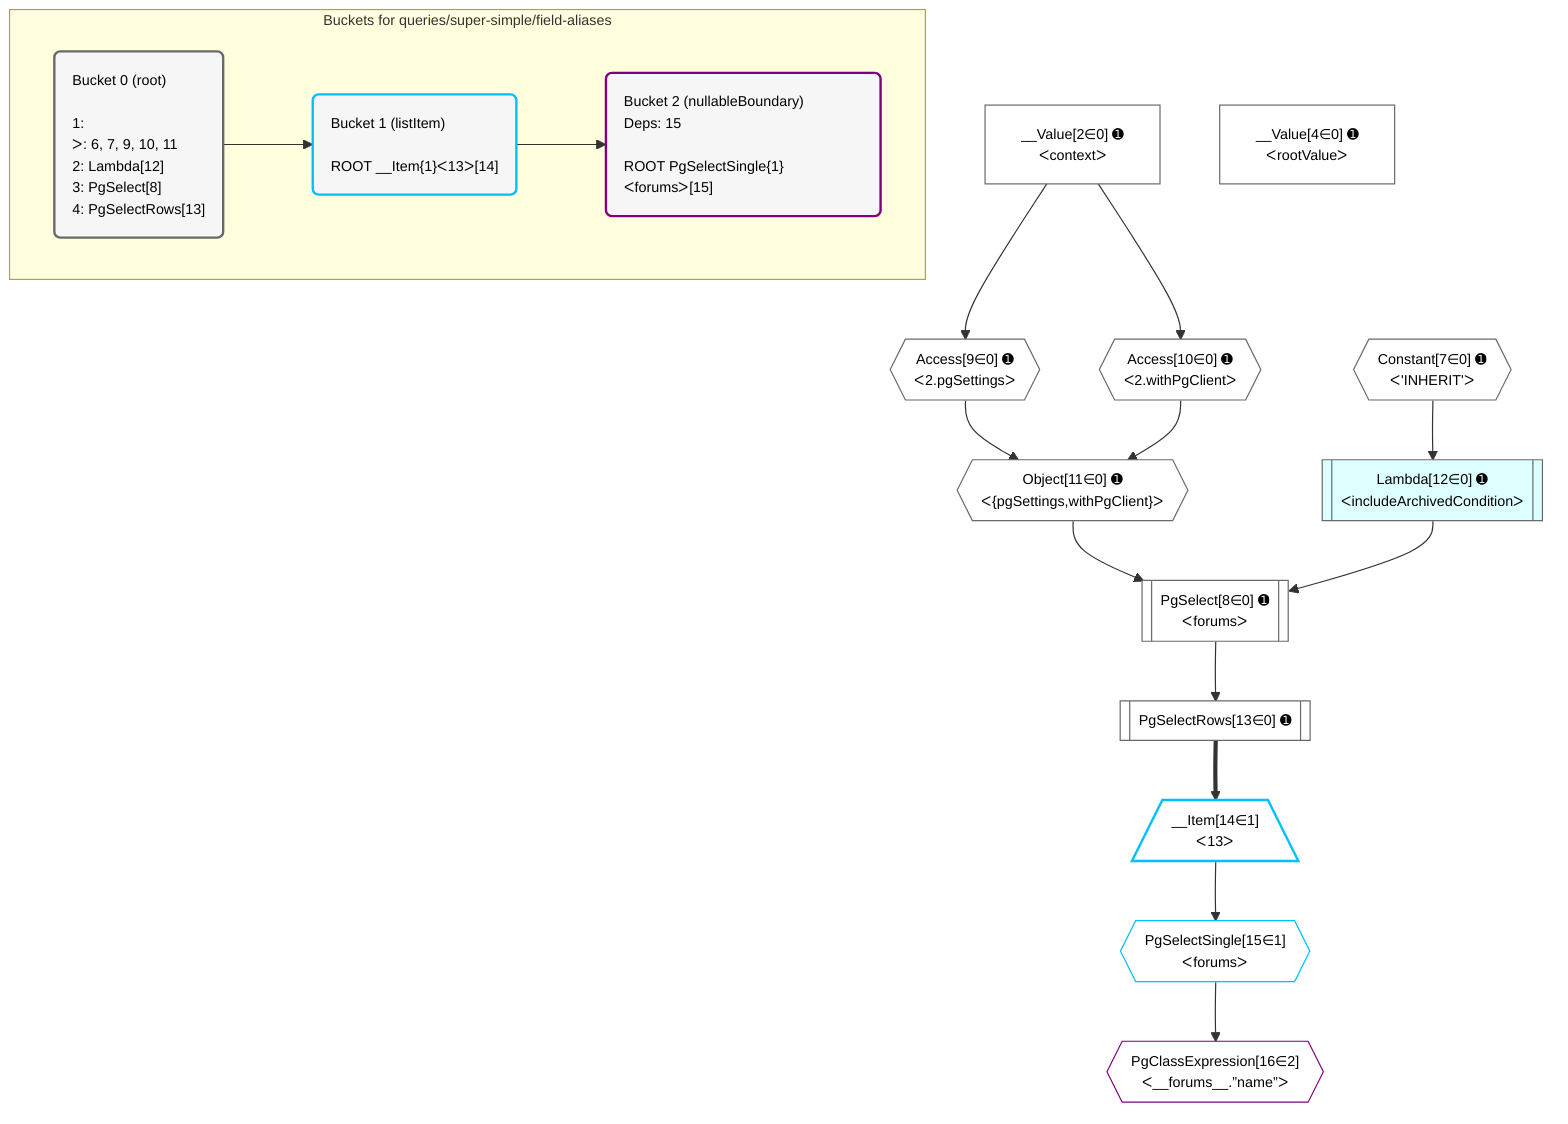 %%{init: {'themeVariables': { 'fontSize': '12px'}}}%%
graph TD
    classDef path fill:#eee,stroke:#000,color:#000
    classDef plan fill:#fff,stroke-width:1px,color:#000
    classDef itemplan fill:#fff,stroke-width:2px,color:#000
    classDef unbatchedplan fill:#dff,stroke-width:1px,color:#000
    classDef sideeffectplan fill:#fcc,stroke-width:2px,color:#000
    classDef bucket fill:#f6f6f6,color:#000,stroke-width:2px,text-align:left


    %% plan dependencies
    PgSelect8[["PgSelect[8∈0] ➊<br />ᐸforumsᐳ"]]:::plan
    Object11{{"Object[11∈0] ➊<br />ᐸ{pgSettings,withPgClient}ᐳ"}}:::plan
    Lambda12[["Lambda[12∈0] ➊<br />ᐸincludeArchivedConditionᐳ"]]:::unbatchedplan
    Object11 & Lambda12 --> PgSelect8
    Access9{{"Access[9∈0] ➊<br />ᐸ2.pgSettingsᐳ"}}:::plan
    Access10{{"Access[10∈0] ➊<br />ᐸ2.withPgClientᐳ"}}:::plan
    Access9 & Access10 --> Object11
    __Value2["__Value[2∈0] ➊<br />ᐸcontextᐳ"]:::plan
    __Value2 --> Access9
    __Value2 --> Access10
    Constant7{{"Constant[7∈0] ➊<br />ᐸ'INHERIT'ᐳ"}}:::plan
    Constant7 --> Lambda12
    PgSelectRows13[["PgSelectRows[13∈0] ➊"]]:::plan
    PgSelect8 --> PgSelectRows13
    __Value4["__Value[4∈0] ➊<br />ᐸrootValueᐳ"]:::plan
    __Item14[/"__Item[14∈1]<br />ᐸ13ᐳ"\]:::itemplan
    PgSelectRows13 ==> __Item14
    PgSelectSingle15{{"PgSelectSingle[15∈1]<br />ᐸforumsᐳ"}}:::plan
    __Item14 --> PgSelectSingle15
    PgClassExpression16{{"PgClassExpression[16∈2]<br />ᐸ__forums__.”name”ᐳ"}}:::plan
    PgSelectSingle15 --> PgClassExpression16

    %% define steps

    subgraph "Buckets for queries/super-simple/field-aliases"
    Bucket0("Bucket 0 (root)<br /><br />1: <br />ᐳ: 6, 7, 9, 10, 11<br />2: Lambda[12]<br />3: PgSelect[8]<br />4: PgSelectRows[13]"):::bucket
    classDef bucket0 stroke:#696969
    class Bucket0,__Value2,__Value4,Constant7,PgSelect8,Access9,Access10,Object11,Lambda12,PgSelectRows13 bucket0
    Bucket1("Bucket 1 (listItem)<br /><br />ROOT __Item{1}ᐸ13ᐳ[14]"):::bucket
    classDef bucket1 stroke:#00bfff
    class Bucket1,__Item14,PgSelectSingle15 bucket1
    Bucket2("Bucket 2 (nullableBoundary)<br />Deps: 15<br /><br />ROOT PgSelectSingle{1}ᐸforumsᐳ[15]"):::bucket
    classDef bucket2 stroke:#7f007f
    class Bucket2,PgClassExpression16 bucket2
    Bucket0 --> Bucket1
    Bucket1 --> Bucket2
    end